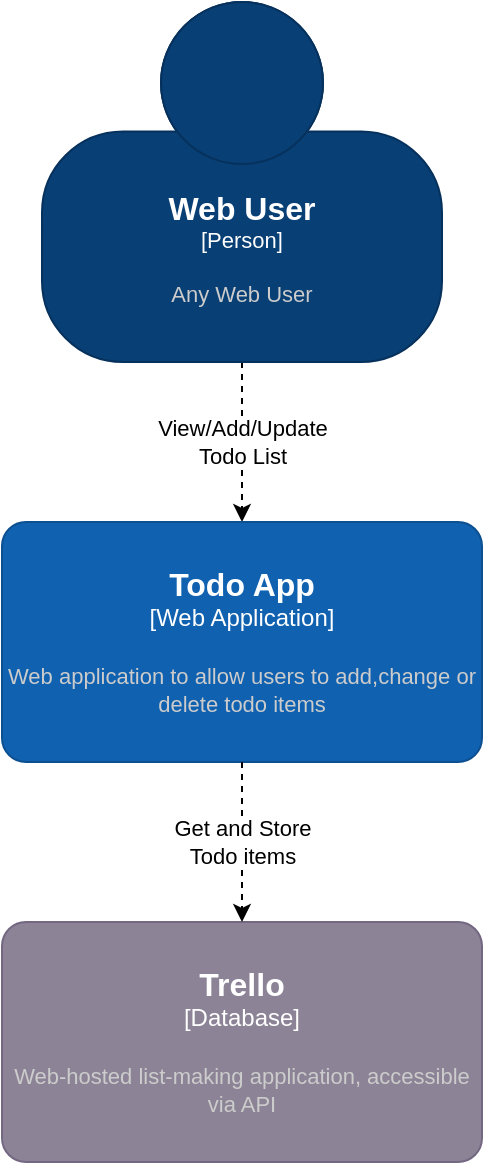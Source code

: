 <mxfile version="24.3.1" type="device" pages="3">
  <diagram name="01-context_diagram" id="FStPVdWWoEPRCalDzgnS">
    <mxGraphModel dx="1434" dy="866" grid="1" gridSize="10" guides="1" tooltips="1" connect="1" arrows="1" fold="1" page="1" pageScale="1" pageWidth="850" pageHeight="1100" math="0" shadow="0">
      <root>
        <mxCell id="0" />
        <mxCell id="1" parent="0" />
        <mxCell id="LyMy2GpDmNpVNdiqdJRD-3" value="View/Add/Update&lt;div&gt;Todo List&lt;/div&gt;" style="rounded=0;orthogonalLoop=1;jettySize=auto;html=1;dashed=1;" parent="1" source="LyMy2GpDmNpVNdiqdJRD-1" target="LyMy2GpDmNpVNdiqdJRD-2" edge="1">
          <mxGeometry relative="1" as="geometry" />
        </mxCell>
        <object placeholders="1" c4Name="Web User" c4Type="Person" c4Description="Any Web User" label="&lt;font style=&quot;font-size: 16px&quot;&gt;&lt;b&gt;%c4Name%&lt;/b&gt;&lt;/font&gt;&lt;div&gt;[%c4Type%]&lt;/div&gt;&lt;br&gt;&lt;div&gt;&lt;font style=&quot;font-size: 11px&quot;&gt;&lt;font color=&quot;#cccccc&quot;&gt;%c4Description%&lt;/font&gt;&lt;/div&gt;" id="LyMy2GpDmNpVNdiqdJRD-1">
          <mxCell style="html=1;fontSize=11;dashed=0;whiteSpace=wrap;fillColor=#083F75;strokeColor=#06315C;fontColor=#ffffff;shape=mxgraph.c4.person2;align=center;metaEdit=1;points=[[0.5,0,0],[1,0.5,0],[1,0.75,0],[0.75,1,0],[0.5,1,0],[0.25,1,0],[0,0.75,0],[0,0.5,0]];resizable=0;" parent="1" vertex="1">
            <mxGeometry x="320" y="60" width="200" height="180" as="geometry" />
          </mxCell>
        </object>
        <object placeholders="1" c4Name="Todo App" c4Type="Web Application" c4Description="Web application to allow users to add,change or delete todo items" label="&lt;font style=&quot;font-size: 16px&quot;&gt;&lt;b&gt;%c4Name%&lt;/b&gt;&lt;/font&gt;&lt;div&gt;[%c4Type%]&lt;/div&gt;&lt;br&gt;&lt;div&gt;&lt;font style=&quot;font-size: 11px&quot;&gt;&lt;font color=&quot;#cccccc&quot;&gt;%c4Description%&lt;/font&gt;&lt;/div&gt;" id="LyMy2GpDmNpVNdiqdJRD-2">
          <mxCell style="rounded=1;whiteSpace=wrap;html=1;labelBackgroundColor=none;fillColor=#1061B0;fontColor=#ffffff;align=center;arcSize=10;strokeColor=#0D5091;metaEdit=1;resizable=0;points=[[0.25,0,0],[0.5,0,0],[0.75,0,0],[1,0.25,0],[1,0.5,0],[1,0.75,0],[0.75,1,0],[0.5,1,0],[0.25,1,0],[0,0.75,0],[0,0.5,0],[0,0.25,0]];" parent="1" vertex="1">
            <mxGeometry x="300" y="320" width="240" height="120" as="geometry" />
          </mxCell>
        </object>
        <object placeholders="1" c4Name="Trello" c4Type="Database" c4Description="Web-hosted list-making application, accessible via API" label="&lt;font style=&quot;font-size: 16px&quot;&gt;&lt;b&gt;%c4Name%&lt;/b&gt;&lt;/font&gt;&lt;div&gt;[%c4Type%]&lt;/div&gt;&lt;br&gt;&lt;div&gt;&lt;font style=&quot;font-size: 11px&quot;&gt;&lt;font color=&quot;#cccccc&quot;&gt;%c4Description%&lt;/font&gt;&lt;/div&gt;" id="LyMy2GpDmNpVNdiqdJRD-4">
          <mxCell style="rounded=1;whiteSpace=wrap;html=1;labelBackgroundColor=none;fillColor=#8C8496;fontColor=#ffffff;align=center;arcSize=10;strokeColor=#736782;metaEdit=1;resizable=0;points=[[0.25,0,0],[0.5,0,0],[0.75,0,0],[1,0.25,0],[1,0.5,0],[1,0.75,0],[0.75,1,0],[0.5,1,0],[0.25,1,0],[0,0.75,0],[0,0.5,0],[0,0.25,0]];" parent="1" vertex="1">
            <mxGeometry x="300" y="520" width="240" height="120" as="geometry" />
          </mxCell>
        </object>
        <mxCell id="LyMy2GpDmNpVNdiqdJRD-5" value="Get and Store&lt;div&gt;Todo items&lt;/div&gt;" style="rounded=0;orthogonalLoop=1;jettySize=auto;html=1;entryX=0.5;entryY=0;entryDx=0;entryDy=0;entryPerimeter=0;dashed=1;" parent="1" source="LyMy2GpDmNpVNdiqdJRD-2" target="LyMy2GpDmNpVNdiqdJRD-4" edge="1">
          <mxGeometry relative="1" as="geometry" />
        </mxCell>
      </root>
    </mxGraphModel>
  </diagram>
  <diagram id="8pa1Z961fsnUL4dLYblQ" name="02-container_diagram">
    <mxGraphModel dx="1434" dy="1966" grid="1" gridSize="10" guides="1" tooltips="1" connect="1" arrows="1" fold="1" page="1" pageScale="1" pageWidth="850" pageHeight="1100" math="0" shadow="0">
      <root>
        <mxCell id="0" />
        <mxCell id="1" parent="0" />
        <mxCell id="EBBfdBUaem9TYcLGr7hl-1" value="Vists website&lt;div&gt;http://localhost:5000&lt;/div&gt;" style="rounded=0;orthogonalLoop=1;jettySize=auto;html=1;dashed=1;exitX=0.5;exitY=1;exitDx=0;exitDy=0;exitPerimeter=0;entryX=0.5;entryY=0;entryDx=0;entryDy=0;entryPerimeter=0;" parent="1" edge="1" target="xNFgr2d1fDbar_krYb46-1" source="idCUVCZUi7BzVCpUMgyz-1">
          <mxGeometry relative="1" as="geometry">
            <mxPoint x="130" y="115" as="sourcePoint" />
            <mxPoint x="130" y="165" as="targetPoint" />
          </mxGeometry>
        </mxCell>
        <object placeholders="1" c4Name="Trello" c4Type="Database" c4Description="Web-hosted list-making application, accessible via API" label="&lt;font style=&quot;font-size: 16px&quot;&gt;&lt;b&gt;%c4Name%&lt;/b&gt;&lt;/font&gt;&lt;div&gt;[%c4Type%]&lt;/div&gt;&lt;br&gt;&lt;div&gt;&lt;font style=&quot;font-size: 11px&quot;&gt;&lt;font color=&quot;#cccccc&quot;&gt;%c4Description%&lt;/font&gt;&lt;/div&gt;" id="EBBfdBUaem9TYcLGr7hl-4">
          <mxCell style="rounded=1;whiteSpace=wrap;html=1;labelBackgroundColor=none;fillColor=#8C8496;fontColor=#ffffff;align=center;arcSize=10;strokeColor=#736782;metaEdit=1;resizable=0;points=[[0.25,0,0],[0.5,0,0],[0.75,0,0],[1,0.25,0],[1,0.5,0],[1,0.75,0],[0.75,1,0],[0.5,1,0],[0.25,1,0],[0,0.75,0],[0,0.5,0],[0,0.25,0]];" parent="1" vertex="1">
            <mxGeometry x="750" y="430" width="240" height="120" as="geometry" />
          </mxCell>
        </object>
        <object placeholders="1" c4Name="Web User" c4Type="Person" c4Description="Any Web User" label="&lt;font style=&quot;font-size: 16px&quot;&gt;&lt;b&gt;%c4Name%&lt;/b&gt;&lt;/font&gt;&lt;div&gt;[%c4Type%]&lt;/div&gt;&lt;br&gt;&lt;div&gt;&lt;font style=&quot;font-size: 11px&quot;&gt;&lt;font color=&quot;#cccccc&quot;&gt;%c4Description%&lt;/font&gt;&lt;/div&gt;" id="idCUVCZUi7BzVCpUMgyz-1">
          <mxCell style="html=1;fontSize=11;dashed=0;whiteSpace=wrap;fillColor=#083F75;strokeColor=#06315C;fontColor=#ffffff;shape=mxgraph.c4.person2;align=center;metaEdit=1;points=[[0.5,0,0],[1,0.5,0],[1,0.75,0],[0.75,1,0],[0.5,1,0],[0.25,1,0],[0,0.75,0],[0,0.5,0]];resizable=0;" parent="1" vertex="1">
            <mxGeometry x="60" y="-50" width="200" height="180" as="geometry" />
          </mxCell>
        </object>
        <object placeholders="1" c4Name="Todo App" c4Type="ContainerScopeBoundary" c4Application="Web Application" label="&lt;font style=&quot;font-size: 16px&quot;&gt;&lt;b&gt;&lt;div style=&quot;text-align: left&quot;&gt;%c4Name%&lt;/div&gt;&lt;/b&gt;&lt;/font&gt;&lt;div style=&quot;text-align: left&quot;&gt;[%c4Application%]&lt;/div&gt;" id="idCUVCZUi7BzVCpUMgyz-3">
          <mxCell style="rounded=1;fontSize=11;whiteSpace=wrap;html=1;dashed=1;arcSize=20;fillColor=none;strokeColor=#666666;fontColor=#333333;labelBackgroundColor=none;align=left;verticalAlign=bottom;labelBorderColor=none;spacingTop=0;spacing=10;dashPattern=8 4;metaEdit=1;rotatable=0;perimeter=rectanglePerimeter;noLabel=0;labelPadding=0;allowArrows=0;connectable=0;expand=0;recursiveResize=0;editable=1;pointerEvents=0;absoluteArcSize=1;points=[[0.25,0,0],[0.5,0,0],[0.75,0,0],[1,0.25,0],[1,0.5,0],[1,0.75,0],[0.75,1,0],[0.5,1,0],[0.25,1,0],[0,0.75,0],[0,0.5,0],[0,0.25,0]];" parent="1" vertex="1">
            <mxGeometry x="20" y="230" width="640" height="380" as="geometry" />
          </mxCell>
        </object>
        <mxCell id="idCUVCZUi7BzVCpUMgyz-5" value="&lt;h1 style=&quot;margin-top: 0px;&quot;&gt;Container diagram for Todo App&lt;/h1&gt;&lt;p&gt;The container diagram for the Todo Application.&lt;/p&gt;" style="text;html=1;whiteSpace=wrap;overflow=hidden;rounded=0;" parent="1" vertex="1">
          <mxGeometry x="20" y="610" width="640" height="70" as="geometry" />
        </mxCell>
        <mxCell id="xNFgr2d1fDbar_krYb46-3" value="Hosts Web&lt;div&gt;Application&lt;/div&gt;&lt;div&gt;Through API Calls&lt;/div&gt;" style="edgeStyle=orthogonalEdgeStyle;rounded=0;orthogonalLoop=1;jettySize=auto;html=1;dashed=1;exitX=1;exitY=0.25;exitDx=0;exitDy=0;exitPerimeter=0;entryX=0;entryY=0.25;entryDx=0;entryDy=0;entryPerimeter=0;" edge="1" parent="1" source="xNFgr2d1fDbar_krYb46-1" target="xNFgr2d1fDbar_krYb46-2">
          <mxGeometry relative="1" as="geometry" />
        </mxCell>
        <object placeholders="1" c4Name="Web Application" c4Type="Container: Docker" c4Description="Built container hosting a server hosted multi-page application" label="&lt;font style=&quot;font-size: 16px&quot;&gt;&lt;b&gt;%c4Name%&lt;/b&gt;&lt;/font&gt;&lt;div&gt;[%c4Type%]&lt;/div&gt;&lt;br&gt;&lt;div&gt;&lt;font style=&quot;font-size: 11px&quot;&gt;&lt;font color=&quot;#cccccc&quot;&gt;%c4Description%&lt;/font&gt;&lt;/div&gt;" id="xNFgr2d1fDbar_krYb46-1">
          <mxCell style="rounded=1;whiteSpace=wrap;html=1;labelBackgroundColor=none;fillColor=#1061B0;fontColor=#ffffff;align=center;arcSize=10;strokeColor=#0D5091;metaEdit=1;resizable=0;points=[[0.25,0,0],[0.5,0,0],[0.75,0,0],[1,0.25,0],[1,0.5,0],[1,0.75,0],[0.75,1,0],[0.5,1,0],[0.25,1,0],[0,0.75,0],[0,0.5,0],[0,0.25,0]];" vertex="1" parent="1">
            <mxGeometry x="40" y="250" width="240" height="120" as="geometry" />
          </mxCell>
        </object>
        <object placeholders="1" c4Name="Multi-Page Application" c4Type="Container: Python, Poetry and Flask" c4Description="Web server hosted by Python Flask" label="&lt;font style=&quot;font-size: 16px&quot;&gt;&lt;b&gt;%c4Name%&lt;/b&gt;&lt;/font&gt;&lt;div&gt;[%c4Type%]&lt;/div&gt;&lt;br&gt;&lt;div&gt;&lt;font style=&quot;font-size: 11px&quot;&gt;&lt;font color=&quot;#cccccc&quot;&gt;%c4Description%&lt;/font&gt;&lt;/div&gt;" id="xNFgr2d1fDbar_krYb46-2">
          <mxCell style="rounded=1;whiteSpace=wrap;html=1;labelBackgroundColor=none;fillColor=#1061B0;fontColor=#ffffff;align=center;arcSize=10;strokeColor=#0D5091;metaEdit=1;resizable=0;points=[[0.25,0,0],[0.5,0,0],[0.75,0,0],[1,0.25,0],[1,0.5,0],[1,0.75,0],[0.75,1,0],[0.5,1,0],[0.25,1,0],[0,0.75,0],[0,0.5,0],[0,0.25,0]];" vertex="1" parent="1">
            <mxGeometry x="400" y="250" width="240" height="120" as="geometry" />
          </mxCell>
        </object>
        <object placeholders="1" c4Name="Server Code" c4Type="Container: Python Code" c4Description="API responses for Flask to visualise website and API calls to backend for data" label="&lt;font style=&quot;font-size: 16px&quot;&gt;&lt;b&gt;%c4Name%&lt;/b&gt;&lt;/font&gt;&lt;div&gt;[%c4Type%]&lt;/div&gt;&lt;br&gt;&lt;div&gt;&lt;font style=&quot;font-size: 11px&quot;&gt;&lt;font color=&quot;#cccccc&quot;&gt;%c4Description%&lt;/font&gt;&lt;/div&gt;" id="xNFgr2d1fDbar_krYb46-4">
          <mxCell style="rounded=1;whiteSpace=wrap;html=1;labelBackgroundColor=none;fillColor=#1061B0;fontColor=#ffffff;align=center;arcSize=10;strokeColor=#0D5091;metaEdit=1;resizable=0;points=[[0.25,0,0],[0.5,0,0],[0.75,0,0],[1,0.25,0],[1,0.5,0],[1,0.75,0],[0.75,1,0],[0.5,1,0],[0.25,1,0],[0,0.75,0],[0,0.5,0],[0,0.25,0]];" vertex="1" parent="1">
            <mxGeometry x="400" y="430" width="240" height="120" as="geometry" />
          </mxCell>
        </object>
        <mxCell id="xNFgr2d1fDbar_krYb46-5" value="Hosts Python&lt;div&gt;Application&lt;/div&gt;" style="edgeStyle=orthogonalEdgeStyle;rounded=0;orthogonalLoop=1;jettySize=auto;html=1;entryX=0.5;entryY=0;entryDx=0;entryDy=0;entryPerimeter=0;dashed=1;" edge="1" parent="1" source="xNFgr2d1fDbar_krYb46-2" target="xNFgr2d1fDbar_krYb46-4">
          <mxGeometry relative="1" as="geometry" />
        </mxCell>
        <mxCell id="xNFgr2d1fDbar_krYb46-6" value="API Calls" style="edgeStyle=orthogonalEdgeStyle;rounded=0;orthogonalLoop=1;jettySize=auto;html=1;entryX=0;entryY=0.5;entryDx=0;entryDy=0;entryPerimeter=0;dashed=1;" edge="1" parent="1" source="xNFgr2d1fDbar_krYb46-4" target="EBBfdBUaem9TYcLGr7hl-4">
          <mxGeometry relative="1" as="geometry" />
        </mxCell>
        <object placeholders="1" c4Name="Local Resources" c4Type="Container: Local Folder and Variables" c4Description="Local resources used by Docker to run the application" label="&lt;font style=&quot;font-size: 16px&quot;&gt;&lt;b&gt;%c4Name%&lt;/b&gt;&lt;/font&gt;&lt;div&gt;[%c4Type%]&lt;/div&gt;&lt;br&gt;&lt;div&gt;&lt;font style=&quot;font-size: 11px&quot;&gt;&lt;font color=&quot;#cccccc&quot;&gt;%c4Description%&lt;/font&gt;&lt;/div&gt;" id="xNFgr2d1fDbar_krYb46-7">
          <mxCell style="rounded=1;whiteSpace=wrap;html=1;labelBackgroundColor=none;fillColor=#1061B0;fontColor=#ffffff;align=center;arcSize=10;strokeColor=#0D5091;metaEdit=1;resizable=0;points=[[0.25,0,0],[0.5,0,0],[0.75,0,0],[1,0.25,0],[1,0.5,0],[1,0.75,0],[0.75,1,0],[0.5,1,0],[0.25,1,0],[0,0.75,0],[0,0.5,0],[0,0.25,0]];" vertex="1" parent="1">
            <mxGeometry x="40" y="430" width="240" height="120" as="geometry" />
          </mxCell>
        </object>
        <mxCell id="xNFgr2d1fDbar_krYb46-8" value="Uses local folder and variables&lt;div&gt;to configure when run&lt;/div&gt;" style="edgeStyle=orthogonalEdgeStyle;rounded=0;orthogonalLoop=1;jettySize=auto;html=1;entryX=0.5;entryY=1;entryDx=0;entryDy=0;entryPerimeter=0;dashed=1;" edge="1" parent="1" source="xNFgr2d1fDbar_krYb46-7" target="xNFgr2d1fDbar_krYb46-1">
          <mxGeometry relative="1" as="geometry" />
        </mxCell>
        <mxCell id="Mn13CMmLp6waxSgcYarW-1" style="edgeStyle=orthogonalEdgeStyle;rounded=0;orthogonalLoop=1;jettySize=auto;html=1;entryX=0;entryY=0.75;entryDx=0;entryDy=0;entryPerimeter=0;exitX=1;exitY=0.75;exitDx=0;exitDy=0;exitPerimeter=0;dashed=1;" edge="1" parent="1" source="xNFgr2d1fDbar_krYb46-1" target="xNFgr2d1fDbar_krYb46-2">
          <mxGeometry relative="1" as="geometry" />
        </mxCell>
        <mxCell id="6WmMkV6fZwHpn6fBr_Kn-1" value="Passes in&lt;div&gt;Local Resources&lt;/div&gt;&lt;div&gt;and Variables&lt;/div&gt;" style="edgeLabel;html=1;align=center;verticalAlign=middle;resizable=0;points=[];" vertex="1" connectable="0" parent="Mn13CMmLp6waxSgcYarW-1">
          <mxGeometry x="-0.267" y="1" relative="1" as="geometry">
            <mxPoint x="16" as="offset" />
          </mxGeometry>
        </mxCell>
      </root>
    </mxGraphModel>
  </diagram>
  <diagram id="RZrscMx0y8OAHQ0PGtRw" name="03-component_diagram">
    <mxGraphModel dx="1434" dy="866" grid="1" gridSize="10" guides="1" tooltips="1" connect="1" arrows="1" fold="1" page="1" pageScale="1" pageWidth="850" pageHeight="1100" math="0" shadow="0">
      <root>
        <mxCell id="0" />
        <mxCell id="1" parent="0" />
        <object placeholders="1" c4Name="Trello" c4Type="Database" c4Description="Web-hosted list-making application, accessible via API" label="&lt;font style=&quot;font-size: 16px&quot;&gt;&lt;b&gt;%c4Name%&lt;/b&gt;&lt;/font&gt;&lt;div&gt;[%c4Type%]&lt;/div&gt;&lt;br&gt;&lt;div&gt;&lt;font style=&quot;font-size: 11px&quot;&gt;&lt;font color=&quot;#cccccc&quot;&gt;%c4Description%&lt;/font&gt;&lt;/div&gt;" id="ijsF4Z6wnu42osYGC5ZA-2">
          <mxCell style="rounded=1;whiteSpace=wrap;html=1;labelBackgroundColor=none;fillColor=#8C8496;fontColor=#ffffff;align=center;arcSize=10;strokeColor=#736782;metaEdit=1;resizable=0;points=[[0.25,0,0],[0.5,0,0],[0.75,0,0],[1,0.25,0],[1,0.5,0],[1,0.75,0],[0.75,1,0],[0.5,1,0],[0.25,1,0],[0,0.75,0],[0,0.5,0],[0,0.25,0]];" vertex="1" parent="1">
            <mxGeometry x="730" y="815" width="240" height="120" as="geometry" />
          </mxCell>
        </object>
        <object placeholders="1" c4Name="Server Code" c4Type="ContainerScopeBoundary" c4Application="Container" label="&lt;font style=&quot;font-size: 16px&quot;&gt;&lt;b&gt;&lt;div style=&quot;text-align: left&quot;&gt;%c4Name%&lt;/div&gt;&lt;/b&gt;&lt;/font&gt;&lt;div style=&quot;text-align: left&quot;&gt;[%c4Application%]&lt;/div&gt;" id="ijsF4Z6wnu42osYGC5ZA-4">
          <mxCell style="rounded=1;fontSize=11;whiteSpace=wrap;html=1;dashed=1;arcSize=20;fillColor=none;strokeColor=#666666;fontColor=#333333;labelBackgroundColor=none;align=left;verticalAlign=bottom;labelBorderColor=none;spacingTop=0;spacing=10;dashPattern=8 4;metaEdit=1;rotatable=0;perimeter=rectanglePerimeter;noLabel=0;labelPadding=0;allowArrows=0;connectable=0;expand=0;recursiveResize=0;editable=1;pointerEvents=0;absoluteArcSize=1;points=[[0.25,0,0],[0.5,0,0],[0.75,0,0],[1,0.25,0],[1,0.5,0],[1,0.75,0],[0.75,1,0],[0.5,1,0],[0.25,1,0],[0,0.75,0],[0,0.5,0],[0,0.25,0]];" vertex="1" parent="1">
            <mxGeometry x="30" y="795" width="640" height="200" as="geometry" />
          </mxCell>
        </object>
        <mxCell id="ijsF4Z6wnu42osYGC5ZA-5" value="&lt;h1 style=&quot;margin-top: 0px;&quot;&gt;Component diagram for Server Code&lt;/h1&gt;&lt;p&gt;The component diagram for the Server Code hosted by Flask API.&lt;/p&gt;" style="text;html=1;whiteSpace=wrap;overflow=hidden;rounded=0;" vertex="1" parent="1">
          <mxGeometry x="30" y="995" width="640" height="70" as="geometry" />
        </mxCell>
        <object placeholders="1" c4Name="Multi-Page Application" c4Type="Container: Python, Poetry and Flask" c4Description="Web server hosted by Python Flask" label="&lt;font style=&quot;font-size: 16px&quot;&gt;&lt;b&gt;%c4Name%&lt;/b&gt;&lt;/font&gt;&lt;div&gt;[%c4Type%]&lt;/div&gt;&lt;br&gt;&lt;div&gt;&lt;font style=&quot;font-size: 11px&quot;&gt;&lt;font color=&quot;#cccccc&quot;&gt;%c4Description%&lt;/font&gt;&lt;/div&gt;" id="ijsF4Z6wnu42osYGC5ZA-8">
          <mxCell style="rounded=1;whiteSpace=wrap;html=1;labelBackgroundColor=none;fillColor=#1061B0;fontColor=#ffffff;align=center;arcSize=10;strokeColor=#0D5091;metaEdit=1;resizable=0;points=[[0.25,0,0],[0.5,0,0],[0.75,0,0],[1,0.25,0],[1,0.5,0],[1,0.75,0],[0.75,1,0],[0.5,1,0],[0.25,1,0],[0,0.75,0],[0,0.5,0],[0,0.25,0]];" vertex="1" parent="1">
            <mxGeometry x="50" y="615" width="240" height="120" as="geometry" />
          </mxCell>
        </object>
        <mxCell id="ijsF4Z6wnu42osYGC5ZA-10" value="Hosts Results&lt;div&gt;based on API Call&lt;/div&gt;" style="edgeStyle=orthogonalEdgeStyle;rounded=0;orthogonalLoop=1;jettySize=auto;html=1;dashed=1;" edge="1" parent="1" source="ijsF4Z6wnu42osYGC5ZA-8" target="29qt05SGzSF2PZaTZshr-1">
          <mxGeometry relative="1" as="geometry">
            <mxPoint x="610" y="665" as="targetPoint" />
          </mxGeometry>
        </mxCell>
        <mxCell id="ijsF4Z6wnu42osYGC5ZA-11" value="API Calls" style="edgeStyle=orthogonalEdgeStyle;rounded=0;orthogonalLoop=1;jettySize=auto;html=1;entryX=0;entryY=0.5;entryDx=0;entryDy=0;entryPerimeter=0;dashed=1;exitX=1;exitY=0.5;exitDx=0;exitDy=0;exitPerimeter=0;" edge="1" parent="1" source="29qt05SGzSF2PZaTZshr-2" target="ijsF4Z6wnu42osYGC5ZA-2">
          <mxGeometry relative="1" as="geometry">
            <mxPoint x="690" y="1065" as="sourcePoint" />
          </mxGeometry>
        </mxCell>
        <object placeholders="1" c4Name="Main Page" c4Type="Container: Flask Api" c4Description="Display main application page" label="&lt;font style=&quot;font-size: 16px&quot;&gt;&lt;b&gt;%c4Name%&lt;/b&gt;&lt;/font&gt;&lt;div&gt;[%c4Type%]&lt;/div&gt;&lt;br&gt;&lt;div&gt;&lt;font style=&quot;font-size: 11px&quot;&gt;&lt;font color=&quot;#cccccc&quot;&gt;%c4Description%&lt;/font&gt;&lt;/div&gt;" id="29qt05SGzSF2PZaTZshr-1">
          <mxCell style="rounded=1;whiteSpace=wrap;html=1;labelBackgroundColor=none;fillColor=#1061B0;fontColor=#ffffff;align=center;arcSize=10;strokeColor=#0D5091;metaEdit=1;resizable=0;points=[[0.25,0,0],[0.5,0,0],[0.75,0,0],[1,0.25,0],[1,0.5,0],[1,0.75,0],[0.75,1,0],[0.5,1,0],[0.25,1,0],[0,0.75,0],[0,0.5,0],[0,0.25,0]];" vertex="1" parent="1">
            <mxGeometry x="50" y="815" width="240" height="120" as="geometry" />
          </mxCell>
        </object>
        <object placeholders="1" c4Name="Trello Api Calls" c4Type="Container: Python" c4Description="Send/Receive API calls to Add, Change or Delete data" label="&lt;font style=&quot;font-size: 16px&quot;&gt;&lt;b&gt;%c4Name%&lt;/b&gt;&lt;/font&gt;&lt;div&gt;[%c4Type%]&lt;/div&gt;&lt;br&gt;&lt;div&gt;&lt;font style=&quot;font-size: 11px&quot;&gt;&lt;font color=&quot;#cccccc&quot;&gt;%c4Description%&lt;/font&gt;&lt;/div&gt;" id="29qt05SGzSF2PZaTZshr-2">
          <mxCell style="rounded=1;whiteSpace=wrap;html=1;labelBackgroundColor=none;fillColor=#1061B0;fontColor=#ffffff;align=center;arcSize=10;strokeColor=#0D5091;metaEdit=1;resizable=0;points=[[0.25,0,0],[0.5,0,0],[0.75,0,0],[1,0.25,0],[1,0.5,0],[1,0.75,0],[0.75,1,0],[0.5,1,0],[0.25,1,0],[0,0.75,0],[0,0.5,0],[0,0.25,0]];" vertex="1" parent="1">
            <mxGeometry x="390" y="815" width="240" height="120" as="geometry" />
          </mxCell>
        </object>
        <mxCell id="N41w__XUKCHKrOgsSy1A-1" value="Python&lt;div&gt;Class/Function&lt;/div&gt;" style="edgeStyle=orthogonalEdgeStyle;rounded=0;orthogonalLoop=1;jettySize=auto;html=1;entryX=0;entryY=0.5;entryDx=0;entryDy=0;entryPerimeter=0;dashed=1;" edge="1" parent="1" source="29qt05SGzSF2PZaTZshr-1" target="29qt05SGzSF2PZaTZshr-2">
          <mxGeometry relative="1" as="geometry" />
        </mxCell>
        <object placeholders="1" c4Name="Multi-Page Application" c4Type="ContainerScopeBoundary" c4Application="Container" label="&lt;font style=&quot;font-size: 16px&quot;&gt;&lt;b&gt;&lt;div style=&quot;text-align: left&quot;&gt;%c4Name%&lt;/div&gt;&lt;/b&gt;&lt;/font&gt;&lt;div style=&quot;text-align: left&quot;&gt;[%c4Application%]&lt;/div&gt;" id="N41w__XUKCHKrOgsSy1A-3">
          <mxCell style="rounded=1;fontSize=11;whiteSpace=wrap;html=1;dashed=1;arcSize=20;fillColor=none;strokeColor=#666666;fontColor=#333333;labelBackgroundColor=none;align=left;verticalAlign=bottom;labelBorderColor=none;spacingTop=0;spacing=10;dashPattern=8 4;metaEdit=1;rotatable=0;perimeter=rectanglePerimeter;noLabel=0;labelPadding=0;allowArrows=0;connectable=0;expand=0;recursiveResize=0;editable=1;pointerEvents=0;absoluteArcSize=1;points=[[0.25,0,0],[0.5,0,0],[0.75,0,0],[1,0.25,0],[1,0.5,0],[1,0.75,0],[0.75,1,0],[0.5,1,0],[0.25,1,0],[0,0.75,0],[0,0.5,0],[0,0.25,0]];" vertex="1" parent="1">
            <mxGeometry x="50" y="225" width="640" height="200" as="geometry" />
          </mxCell>
        </object>
        <mxCell id="N41w__XUKCHKrOgsSy1A-4" value="&lt;h1 style=&quot;margin-top: 0px;&quot;&gt;Component diagram for Multi-Page Application&lt;/h1&gt;&lt;p&gt;The component diagram for the Multi-Page Application hosted by Web Application.&lt;/p&gt;" style="text;html=1;whiteSpace=wrap;overflow=hidden;rounded=0;" vertex="1" parent="1">
          <mxGeometry x="50" y="425" width="640" height="70" as="geometry" />
        </mxCell>
        <mxCell id="N41w__XUKCHKrOgsSy1A-6" value="Hosts Web&lt;div&gt;Application&lt;/div&gt;&lt;div&gt;Through API Calls&lt;/div&gt;" style="edgeStyle=orthogonalEdgeStyle;rounded=0;orthogonalLoop=1;jettySize=auto;html=1;dashed=1;exitX=0.25;exitY=1;exitDx=0;exitDy=0;exitPerimeter=0;entryX=0.25;entryY=0;entryDx=0;entryDy=0;entryPerimeter=0;" edge="1" parent="1" source="N41w__XUKCHKrOgsSy1A-11" target="N41w__XUKCHKrOgsSy1A-8">
          <mxGeometry relative="1" as="geometry">
            <mxPoint x="630" y="95" as="targetPoint" />
            <mxPoint x="190" y="165" as="sourcePoint" />
          </mxGeometry>
        </mxCell>
        <mxCell id="N41w__XUKCHKrOgsSy1A-7" value="Hosts Results&lt;div&gt;based on API Call&lt;/div&gt;" style="edgeStyle=orthogonalEdgeStyle;rounded=0;orthogonalLoop=1;jettySize=auto;html=1;entryX=0;entryY=0.5;entryDx=0;entryDy=0;entryPerimeter=0;dashed=1;exitX=1;exitY=0.5;exitDx=0;exitDy=0;exitPerimeter=0;" edge="1" parent="1" source="N41w__XUKCHKrOgsSy1A-9" target="lWmG9X-1Ef4Tg2wahVCY-1">
          <mxGeometry relative="1" as="geometry">
            <mxPoint x="710" y="495" as="sourcePoint" />
            <mxPoint x="750" y="305" as="targetPoint" />
          </mxGeometry>
        </mxCell>
        <object placeholders="1" c4Name="Main Application" c4Type="Container: Python and Poetry" c4Description="Main Python Application" label="&lt;font style=&quot;font-size: 16px&quot;&gt;&lt;b&gt;%c4Name%&lt;/b&gt;&lt;/font&gt;&lt;div&gt;[%c4Type%]&lt;/div&gt;&lt;br&gt;&lt;div&gt;&lt;font style=&quot;font-size: 11px&quot;&gt;&lt;font color=&quot;#cccccc&quot;&gt;%c4Description%&lt;/font&gt;&lt;/div&gt;" id="N41w__XUKCHKrOgsSy1A-8">
          <mxCell style="rounded=1;whiteSpace=wrap;html=1;labelBackgroundColor=none;fillColor=#1061B0;fontColor=#ffffff;align=center;arcSize=10;strokeColor=#0D5091;metaEdit=1;resizable=0;points=[[0.25,0,0],[0.5,0,0],[0.75,0,0],[1,0.25,0],[1,0.5,0],[1,0.75,0],[0.75,1,0],[0.5,1,0],[0.25,1,0],[0,0.75,0],[0,0.5,0],[0,0.25,0]];" vertex="1" parent="1">
            <mxGeometry x="70" y="245" width="240" height="120" as="geometry" />
          </mxCell>
        </object>
        <object placeholders="1" c4Name="Flask Application" c4Type="Container: Flask" c4Description="Flask Library Application to Host API Web Server" label="&lt;font style=&quot;font-size: 16px&quot;&gt;&lt;b&gt;%c4Name%&lt;/b&gt;&lt;/font&gt;&lt;div&gt;[%c4Type%]&lt;/div&gt;&lt;br&gt;&lt;div&gt;&lt;font style=&quot;font-size: 11px&quot;&gt;&lt;font color=&quot;#cccccc&quot;&gt;%c4Description%&lt;/font&gt;&lt;/div&gt;" id="N41w__XUKCHKrOgsSy1A-9">
          <mxCell style="rounded=1;whiteSpace=wrap;html=1;labelBackgroundColor=none;fillColor=#1061B0;fontColor=#ffffff;align=center;arcSize=10;strokeColor=#0D5091;metaEdit=1;resizable=0;points=[[0.25,0,0],[0.5,0,0],[0.75,0,0],[1,0.25,0],[1,0.5,0],[1,0.75,0],[0.75,1,0],[0.5,1,0],[0.25,1,0],[0,0.75,0],[0,0.5,0],[0,0.25,0]];" vertex="1" parent="1">
            <mxGeometry x="410" y="245" width="240" height="120" as="geometry" />
          </mxCell>
        </object>
        <mxCell id="N41w__XUKCHKrOgsSy1A-10" value="Launch/Run&lt;div&gt;Python Flask&lt;/div&gt;&lt;div&gt;Using Variables&lt;/div&gt;" style="edgeStyle=orthogonalEdgeStyle;rounded=0;orthogonalLoop=1;jettySize=auto;html=1;entryX=0;entryY=0.5;entryDx=0;entryDy=0;entryPerimeter=0;dashed=1;" edge="1" parent="1" source="N41w__XUKCHKrOgsSy1A-8" target="N41w__XUKCHKrOgsSy1A-9">
          <mxGeometry relative="1" as="geometry" />
        </mxCell>
        <object placeholders="1" c4Name="Web Application" c4Type="Container: Docker" c4Description="Built container hosting a server hosted multi-page application" label="&lt;font style=&quot;font-size: 16px&quot;&gt;&lt;b&gt;%c4Name%&lt;/b&gt;&lt;/font&gt;&lt;div&gt;[%c4Type%]&lt;/div&gt;&lt;br&gt;&lt;div&gt;&lt;font style=&quot;font-size: 11px&quot;&gt;&lt;font color=&quot;#cccccc&quot;&gt;%c4Description%&lt;/font&gt;&lt;/div&gt;" id="N41w__XUKCHKrOgsSy1A-11">
          <mxCell style="rounded=1;whiteSpace=wrap;html=1;labelBackgroundColor=none;fillColor=#1061B0;fontColor=#ffffff;align=center;arcSize=10;strokeColor=#0D5091;metaEdit=1;resizable=0;points=[[0.25,0,0],[0.5,0,0],[0.75,0,0],[1,0.25,0],[1,0.5,0],[1,0.75,0],[0.75,1,0],[0.5,1,0],[0.25,1,0],[0,0.75,0],[0,0.5,0],[0,0.25,0]];" vertex="1" parent="1">
            <mxGeometry x="70" y="35" width="240" height="120" as="geometry" />
          </mxCell>
        </object>
        <mxCell id="N41w__XUKCHKrOgsSy1A-12" value="Passes in&lt;div&gt;Local Resources&lt;/div&gt;&lt;div&gt;and Variables&lt;/div&gt;" style="edgeStyle=orthogonalEdgeStyle;rounded=0;orthogonalLoop=1;jettySize=auto;html=1;entryX=0.75;entryY=0;entryDx=0;entryDy=0;entryPerimeter=0;exitX=0.75;exitY=1;exitDx=0;exitDy=0;exitPerimeter=0;dashed=1;" edge="1" parent="1" source="N41w__XUKCHKrOgsSy1A-11" target="N41w__XUKCHKrOgsSy1A-8">
          <mxGeometry relative="1" as="geometry" />
        </mxCell>
        <object placeholders="1" c4Name="Server Code" c4Type="Container: Python Code" c4Description="API responses for Flask to visualise website and API calls to backend for data" label="&lt;font style=&quot;font-size: 16px&quot;&gt;&lt;b&gt;%c4Name%&lt;/b&gt;&lt;/font&gt;&lt;div&gt;[%c4Type%]&lt;/div&gt;&lt;br&gt;&lt;div&gt;&lt;font style=&quot;font-size: 11px&quot;&gt;&lt;font color=&quot;#cccccc&quot;&gt;%c4Description%&lt;/font&gt;&lt;/div&gt;" id="lWmG9X-1Ef4Tg2wahVCY-1">
          <mxCell style="rounded=1;whiteSpace=wrap;html=1;labelBackgroundColor=none;fillColor=#1061B0;fontColor=#ffffff;align=center;arcSize=10;strokeColor=#0D5091;metaEdit=1;resizable=0;points=[[0.25,0,0],[0.5,0,0],[0.75,0,0],[1,0.25,0],[1,0.5,0],[1,0.75,0],[0.75,1,0],[0.5,1,0],[0.25,1,0],[0,0.75,0],[0,0.5,0],[0,0.25,0]];" vertex="1" parent="1">
            <mxGeometry x="780" y="245" width="240" height="120" as="geometry" />
          </mxCell>
        </object>
      </root>
    </mxGraphModel>
  </diagram>
</mxfile>
